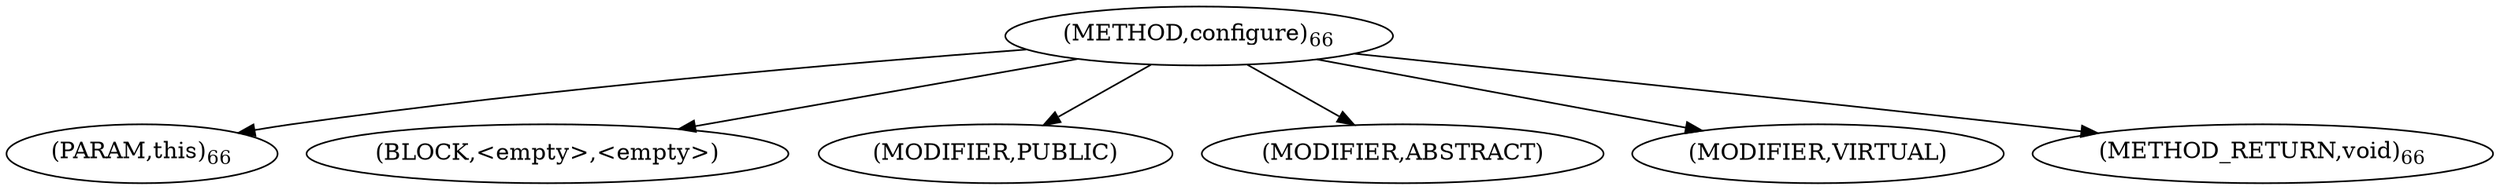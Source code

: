 digraph "configure" {  
"110" [label = <(METHOD,configure)<SUB>66</SUB>> ]
"111" [label = <(PARAM,this)<SUB>66</SUB>> ]
"112" [label = <(BLOCK,&lt;empty&gt;,&lt;empty&gt;)> ]
"113" [label = <(MODIFIER,PUBLIC)> ]
"114" [label = <(MODIFIER,ABSTRACT)> ]
"115" [label = <(MODIFIER,VIRTUAL)> ]
"116" [label = <(METHOD_RETURN,void)<SUB>66</SUB>> ]
  "110" -> "111" 
  "110" -> "112" 
  "110" -> "113" 
  "110" -> "114" 
  "110" -> "115" 
  "110" -> "116" 
}
